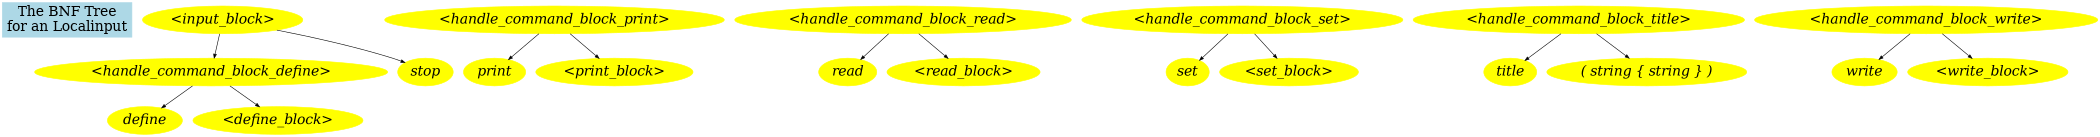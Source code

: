 digraph dgn {
    size="14,14";

    Title [label = "The BNF Tree\nfor an Localinput" fontsize=24, shape="record", color=lightblue, style=filled];


    edge [fontname = "Bitstream Vera Sans" fontsize = 12 arrowsize="0.7" dir = down];

    node [color=yellow, style=filled, fontsize=24, fontname="Palatino-Italic", fontcolor=black];

   "<input_block>" -> { 
                       "<handle_command_block_define>" 
                       "stop" 
                       };

  "<handle_command_block_define>" -> { "define" "<define_block>" }
  "<handle_command_block_print>" ->  { "print" "<print_block>" };
  "<handle_command_block_read>" ->  {"read" "<read_block>"};
  "<handle_command_block_set>" ->  {"set" "<set_block>"};
  "<handle_command_block_title>" ->  {"title" "( string { string } )"};
  "<handle_command_block_write>" ->  {"write" "<write_block>"};
                      				 
}

